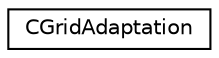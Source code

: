 digraph "Graphical Class Hierarchy"
{
  edge [fontname="Helvetica",fontsize="10",labelfontname="Helvetica",labelfontsize="10"];
  node [fontname="Helvetica",fontsize="10",shape=record];
  rankdir="LR";
  Node0 [label="CGridAdaptation",height=0.2,width=0.4,color="black", fillcolor="white", style="filled",URL="$class_c_grid_adaptation.html",tooltip="Parent class for defining the grid adaptation. "];
}
